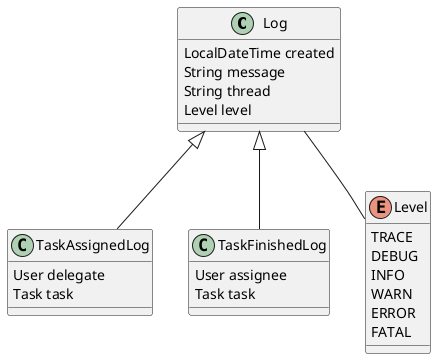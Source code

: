 @startuml

class Log {
    LocalDateTime created
    String message
    String thread
    Level level
}

class TaskAssignedLog extends Log {
    User delegate
    Task task
}

class TaskFinishedLog extends Log {
    User assignee
    Task task
}

enum Level {
    TRACE
    DEBUG
    INFO
    WARN
    ERROR
    FATAL
}

Log -- Level

@enduml